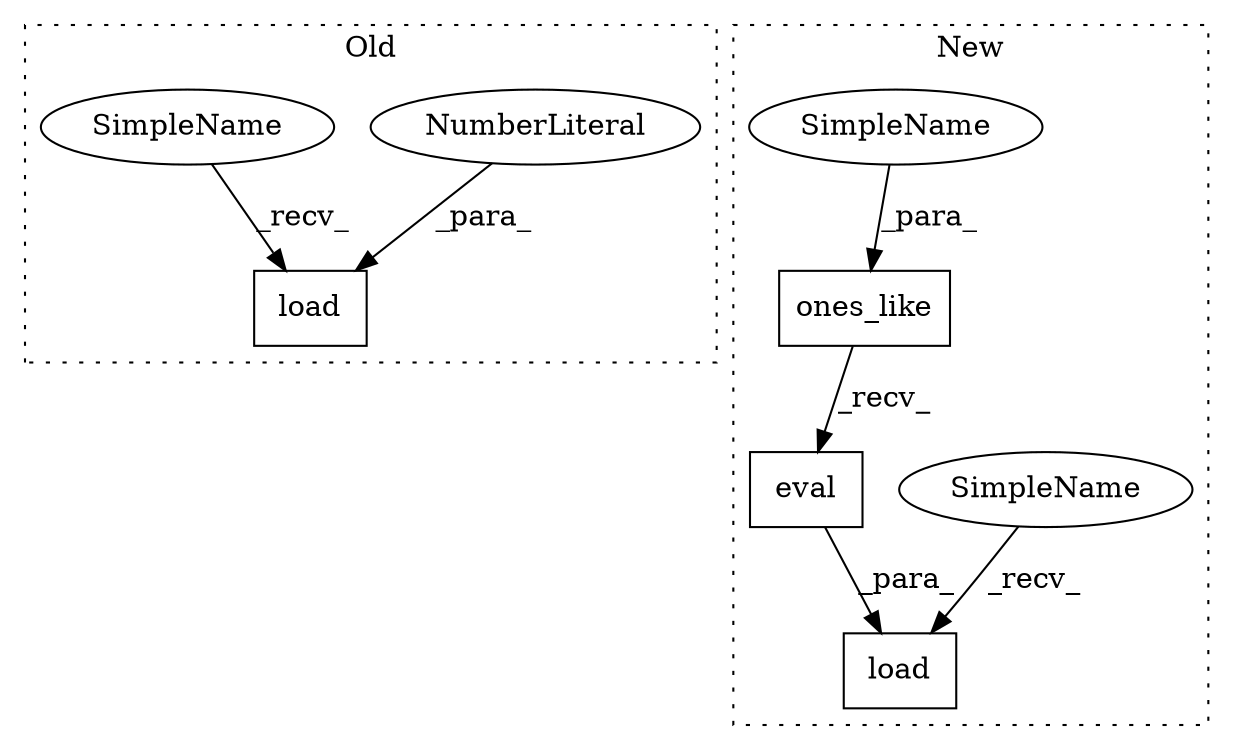 digraph G {
subgraph cluster0 {
1 [label="load" a="32" s="3606,3614" l="5,1" shape="box"];
3 [label="NumberLiteral" a="34" s="3611" l="3" shape="ellipse"];
6 [label="SimpleName" a="42" s="3595" l="10" shape="ellipse"];
label = "Old";
style="dotted";
}
subgraph cluster1 {
2 [label="eval" a="32" s="4088" l="6" shape="box"];
4 [label="ones_like" a="32" s="4072,4086" l="10,1" shape="box"];
5 [label="load" a="32" s="4056,4094" l="5,1" shape="box"];
7 [label="SimpleName" a="42" s="4051" l="4" shape="ellipse"];
8 [label="SimpleName" a="42" s="4082" l="4" shape="ellipse"];
label = "New";
style="dotted";
}
2 -> 5 [label="_para_"];
3 -> 1 [label="_para_"];
4 -> 2 [label="_recv_"];
6 -> 1 [label="_recv_"];
7 -> 5 [label="_recv_"];
8 -> 4 [label="_para_"];
}